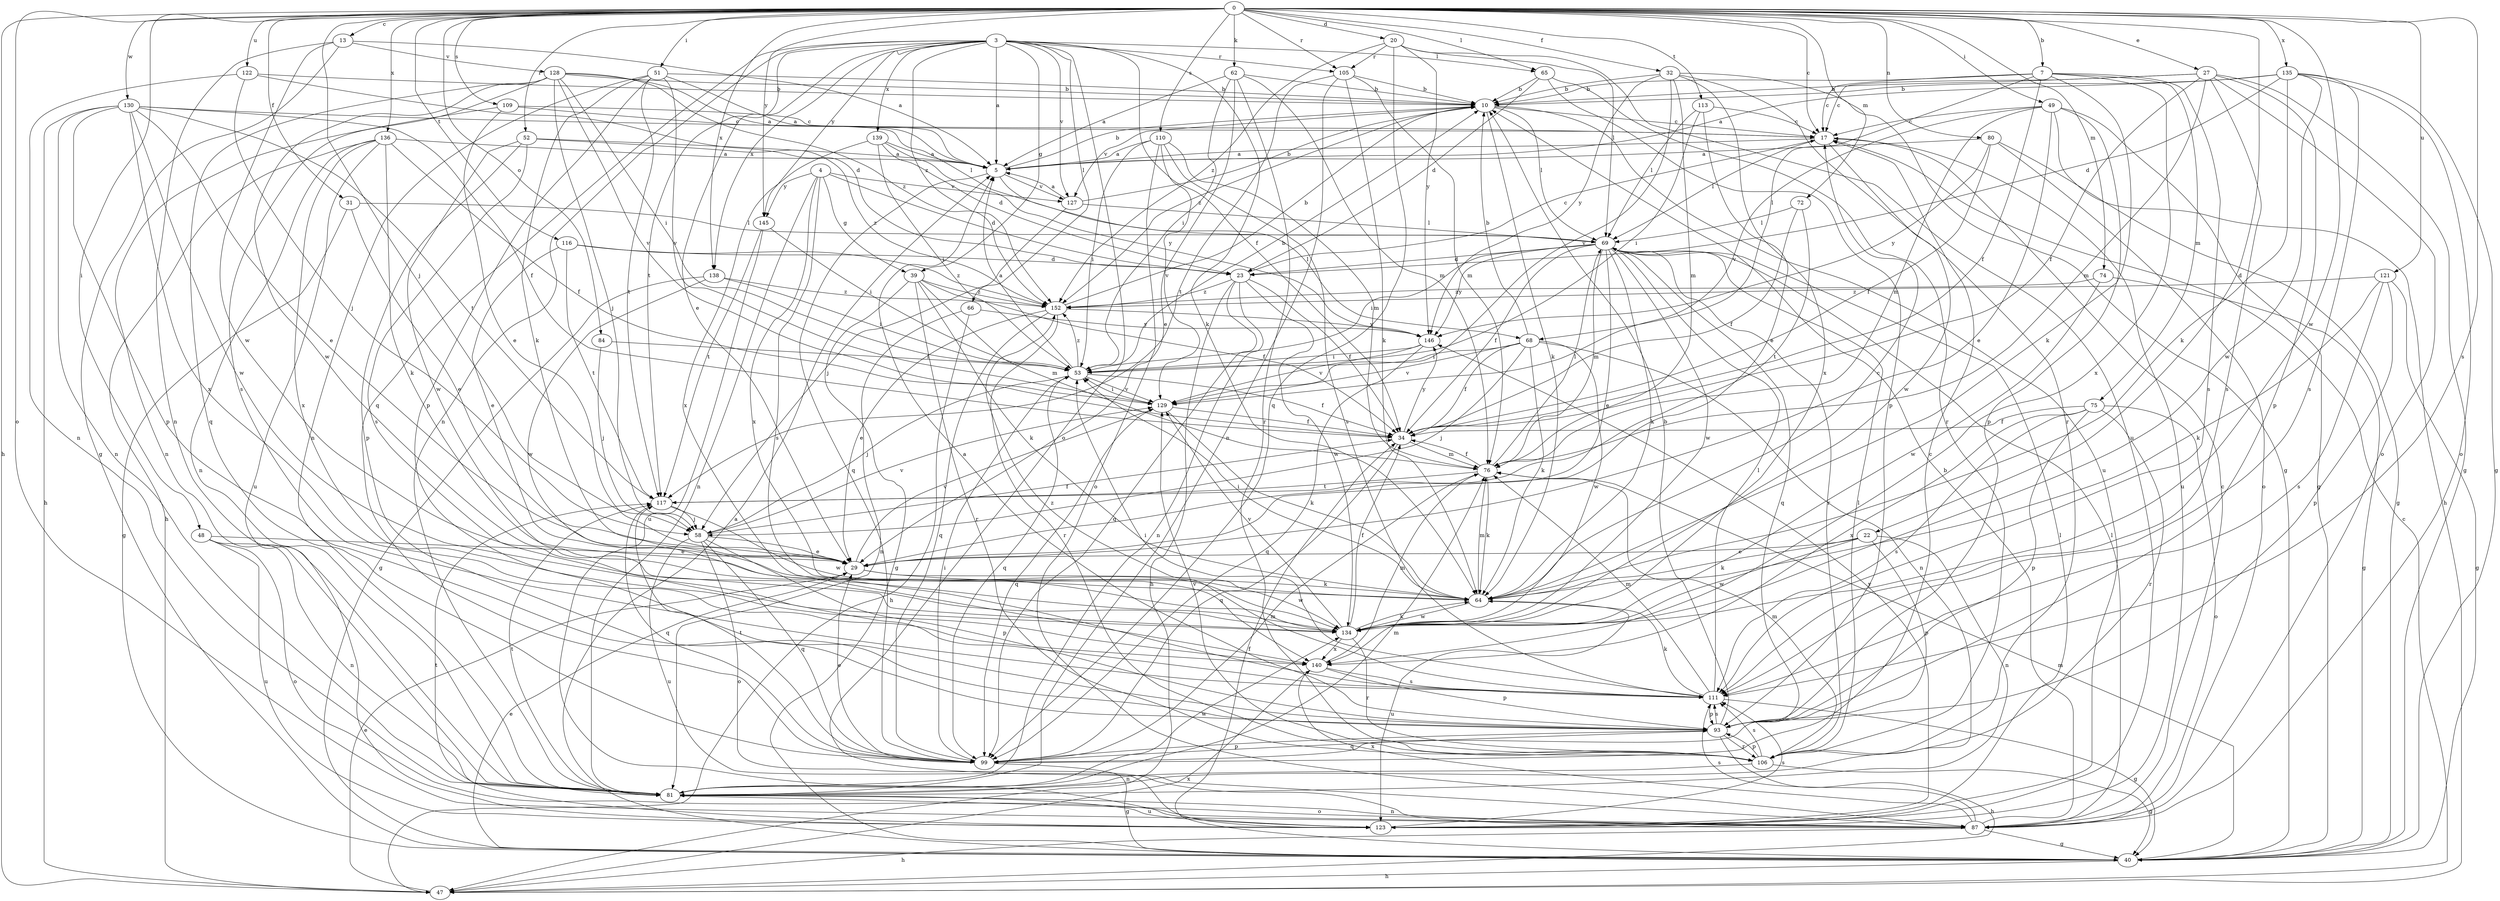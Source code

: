 strict digraph  {
0;
3;
4;
5;
7;
10;
13;
17;
20;
22;
23;
27;
29;
31;
32;
34;
39;
40;
47;
48;
49;
51;
52;
53;
58;
62;
64;
65;
66;
68;
69;
72;
74;
75;
76;
80;
81;
84;
87;
93;
99;
105;
106;
109;
110;
111;
113;
116;
117;
121;
122;
123;
127;
128;
129;
130;
134;
135;
136;
138;
139;
140;
145;
146;
152;
0 -> 7  [label=b];
0 -> 13  [label=c];
0 -> 17  [label=c];
0 -> 20  [label=d];
0 -> 22  [label=d];
0 -> 27  [label=e];
0 -> 31  [label=f];
0 -> 32  [label=f];
0 -> 47  [label=h];
0 -> 48  [label=i];
0 -> 49  [label=i];
0 -> 51  [label=i];
0 -> 52  [label=i];
0 -> 58  [label=j];
0 -> 62  [label=k];
0 -> 65  [label=l];
0 -> 72  [label=m];
0 -> 74  [label=m];
0 -> 80  [label=n];
0 -> 84  [label=o];
0 -> 87  [label=o];
0 -> 105  [label=r];
0 -> 109  [label=s];
0 -> 110  [label=s];
0 -> 111  [label=s];
0 -> 113  [label=t];
0 -> 116  [label=t];
0 -> 121  [label=u];
0 -> 122  [label=u];
0 -> 130  [label=w];
0 -> 134  [label=w];
0 -> 135  [label=x];
0 -> 136  [label=x];
0 -> 138  [label=x];
0 -> 145  [label=y];
3 -> 5  [label=a];
3 -> 29  [label=e];
3 -> 34  [label=f];
3 -> 39  [label=g];
3 -> 64  [label=k];
3 -> 65  [label=l];
3 -> 66  [label=l];
3 -> 81  [label=n];
3 -> 87  [label=o];
3 -> 99  [label=q];
3 -> 105  [label=r];
3 -> 117  [label=t];
3 -> 127  [label=v];
3 -> 138  [label=x];
3 -> 139  [label=x];
3 -> 145  [label=y];
3 -> 152  [label=z];
4 -> 23  [label=d];
4 -> 39  [label=g];
4 -> 81  [label=n];
4 -> 111  [label=s];
4 -> 127  [label=v];
4 -> 140  [label=x];
4 -> 145  [label=y];
5 -> 10  [label=b];
5 -> 68  [label=l];
5 -> 99  [label=q];
5 -> 127  [label=v];
7 -> 10  [label=b];
7 -> 17  [label=c];
7 -> 34  [label=f];
7 -> 64  [label=k];
7 -> 68  [label=l];
7 -> 75  [label=m];
7 -> 111  [label=s];
7 -> 140  [label=x];
10 -> 17  [label=c];
10 -> 64  [label=k];
10 -> 69  [label=l];
10 -> 123  [label=u];
10 -> 127  [label=v];
10 -> 152  [label=z];
13 -> 5  [label=a];
13 -> 40  [label=g];
13 -> 81  [label=n];
13 -> 128  [label=v];
13 -> 134  [label=w];
17 -> 5  [label=a];
17 -> 69  [label=l];
17 -> 123  [label=u];
17 -> 134  [label=w];
20 -> 69  [label=l];
20 -> 99  [label=q];
20 -> 105  [label=r];
20 -> 123  [label=u];
20 -> 146  [label=y];
20 -> 152  [label=z];
22 -> 29  [label=e];
22 -> 64  [label=k];
22 -> 81  [label=n];
22 -> 93  [label=p];
22 -> 134  [label=w];
23 -> 17  [label=c];
23 -> 34  [label=f];
23 -> 47  [label=h];
23 -> 81  [label=n];
23 -> 99  [label=q];
23 -> 134  [label=w];
23 -> 152  [label=z];
27 -> 10  [label=b];
27 -> 17  [label=c];
27 -> 34  [label=f];
27 -> 40  [label=g];
27 -> 76  [label=m];
27 -> 87  [label=o];
27 -> 93  [label=p];
27 -> 111  [label=s];
29 -> 64  [label=k];
29 -> 129  [label=v];
29 -> 134  [label=w];
31 -> 29  [label=e];
31 -> 40  [label=g];
31 -> 69  [label=l];
32 -> 10  [label=b];
32 -> 40  [label=g];
32 -> 76  [label=m];
32 -> 106  [label=r];
32 -> 129  [label=v];
32 -> 140  [label=x];
32 -> 146  [label=y];
34 -> 76  [label=m];
34 -> 99  [label=q];
34 -> 146  [label=y];
39 -> 34  [label=f];
39 -> 40  [label=g];
39 -> 64  [label=k];
39 -> 76  [label=m];
39 -> 106  [label=r];
39 -> 152  [label=z];
40 -> 5  [label=a];
40 -> 29  [label=e];
40 -> 34  [label=f];
40 -> 47  [label=h];
40 -> 76  [label=m];
47 -> 17  [label=c];
47 -> 29  [label=e];
47 -> 140  [label=x];
48 -> 29  [label=e];
48 -> 81  [label=n];
48 -> 87  [label=o];
48 -> 123  [label=u];
49 -> 17  [label=c];
49 -> 29  [label=e];
49 -> 40  [label=g];
49 -> 47  [label=h];
49 -> 76  [label=m];
49 -> 93  [label=p];
49 -> 129  [label=v];
51 -> 5  [label=a];
51 -> 10  [label=b];
51 -> 64  [label=k];
51 -> 81  [label=n];
51 -> 93  [label=p];
51 -> 117  [label=t];
51 -> 129  [label=v];
52 -> 5  [label=a];
52 -> 93  [label=p];
52 -> 111  [label=s];
52 -> 134  [label=w];
52 -> 152  [label=z];
53 -> 5  [label=a];
53 -> 10  [label=b];
53 -> 34  [label=f];
53 -> 58  [label=j];
53 -> 99  [label=q];
53 -> 129  [label=v];
53 -> 152  [label=z];
58 -> 29  [label=e];
58 -> 34  [label=f];
58 -> 87  [label=o];
58 -> 93  [label=p];
58 -> 99  [label=q];
58 -> 123  [label=u];
58 -> 129  [label=v];
62 -> 5  [label=a];
62 -> 10  [label=b];
62 -> 29  [label=e];
62 -> 53  [label=i];
62 -> 76  [label=m];
62 -> 106  [label=r];
64 -> 17  [label=c];
64 -> 53  [label=i];
64 -> 76  [label=m];
64 -> 123  [label=u];
64 -> 134  [label=w];
65 -> 10  [label=b];
65 -> 23  [label=d];
65 -> 93  [label=p];
65 -> 106  [label=r];
66 -> 47  [label=h];
66 -> 81  [label=n];
66 -> 146  [label=y];
68 -> 10  [label=b];
68 -> 34  [label=f];
68 -> 53  [label=i];
68 -> 58  [label=j];
68 -> 64  [label=k];
68 -> 81  [label=n];
68 -> 129  [label=v];
68 -> 134  [label=w];
69 -> 23  [label=d];
69 -> 29  [label=e];
69 -> 34  [label=f];
69 -> 53  [label=i];
69 -> 64  [label=k];
69 -> 76  [label=m];
69 -> 99  [label=q];
69 -> 106  [label=r];
69 -> 134  [label=w];
69 -> 146  [label=y];
72 -> 34  [label=f];
72 -> 69  [label=l];
72 -> 117  [label=t];
74 -> 40  [label=g];
74 -> 134  [label=w];
74 -> 152  [label=z];
75 -> 34  [label=f];
75 -> 87  [label=o];
75 -> 93  [label=p];
75 -> 106  [label=r];
75 -> 111  [label=s];
75 -> 140  [label=x];
76 -> 34  [label=f];
76 -> 64  [label=k];
76 -> 69  [label=l];
76 -> 117  [label=t];
80 -> 5  [label=a];
80 -> 34  [label=f];
80 -> 40  [label=g];
80 -> 87  [label=o];
80 -> 146  [label=y];
81 -> 76  [label=m];
81 -> 87  [label=o];
81 -> 117  [label=t];
81 -> 123  [label=u];
81 -> 134  [label=w];
84 -> 53  [label=i];
84 -> 58  [label=j];
87 -> 10  [label=b];
87 -> 17  [label=c];
87 -> 40  [label=g];
87 -> 47  [label=h];
87 -> 69  [label=l];
87 -> 81  [label=n];
87 -> 111  [label=s];
87 -> 140  [label=x];
93 -> 5  [label=a];
93 -> 10  [label=b];
93 -> 47  [label=h];
93 -> 99  [label=q];
93 -> 106  [label=r];
93 -> 111  [label=s];
99 -> 17  [label=c];
99 -> 29  [label=e];
99 -> 40  [label=g];
99 -> 53  [label=i];
99 -> 76  [label=m];
99 -> 93  [label=p];
99 -> 117  [label=t];
105 -> 10  [label=b];
105 -> 64  [label=k];
105 -> 76  [label=m];
105 -> 81  [label=n];
105 -> 117  [label=t];
106 -> 40  [label=g];
106 -> 69  [label=l];
106 -> 76  [label=m];
106 -> 81  [label=n];
106 -> 93  [label=p];
106 -> 111  [label=s];
106 -> 129  [label=v];
109 -> 17  [label=c];
109 -> 29  [label=e];
109 -> 69  [label=l];
109 -> 81  [label=n];
110 -> 5  [label=a];
110 -> 53  [label=i];
110 -> 76  [label=m];
110 -> 87  [label=o];
110 -> 111  [label=s];
110 -> 129  [label=v];
111 -> 40  [label=g];
111 -> 53  [label=i];
111 -> 64  [label=k];
111 -> 69  [label=l];
111 -> 76  [label=m];
111 -> 93  [label=p];
111 -> 152  [label=z];
113 -> 17  [label=c];
113 -> 29  [label=e];
113 -> 53  [label=i];
113 -> 69  [label=l];
116 -> 23  [label=d];
116 -> 29  [label=e];
116 -> 117  [label=t];
116 -> 152  [label=z];
117 -> 58  [label=j];
117 -> 99  [label=q];
117 -> 134  [label=w];
121 -> 40  [label=g];
121 -> 64  [label=k];
121 -> 93  [label=p];
121 -> 111  [label=s];
121 -> 152  [label=z];
122 -> 10  [label=b];
122 -> 23  [label=d];
122 -> 58  [label=j];
122 -> 81  [label=n];
123 -> 69  [label=l];
123 -> 111  [label=s];
123 -> 117  [label=t];
123 -> 146  [label=y];
127 -> 5  [label=a];
127 -> 10  [label=b];
127 -> 58  [label=j];
127 -> 69  [label=l];
128 -> 5  [label=a];
128 -> 10  [label=b];
128 -> 53  [label=i];
128 -> 58  [label=j];
128 -> 99  [label=q];
128 -> 111  [label=s];
128 -> 129  [label=v];
128 -> 134  [label=w];
128 -> 152  [label=z];
129 -> 34  [label=f];
129 -> 53  [label=i];
129 -> 64  [label=k];
129 -> 99  [label=q];
130 -> 17  [label=c];
130 -> 29  [label=e];
130 -> 34  [label=f];
130 -> 47  [label=h];
130 -> 81  [label=n];
130 -> 93  [label=p];
130 -> 117  [label=t];
130 -> 134  [label=w];
130 -> 140  [label=x];
134 -> 34  [label=f];
134 -> 64  [label=k];
134 -> 106  [label=r];
134 -> 129  [label=v];
134 -> 140  [label=x];
135 -> 5  [label=a];
135 -> 10  [label=b];
135 -> 23  [label=d];
135 -> 40  [label=g];
135 -> 64  [label=k];
135 -> 87  [label=o];
135 -> 111  [label=s];
135 -> 134  [label=w];
136 -> 5  [label=a];
136 -> 34  [label=f];
136 -> 47  [label=h];
136 -> 64  [label=k];
136 -> 81  [label=n];
136 -> 123  [label=u];
136 -> 140  [label=x];
138 -> 40  [label=g];
138 -> 53  [label=i];
138 -> 134  [label=w];
138 -> 152  [label=z];
139 -> 5  [label=a];
139 -> 23  [label=d];
139 -> 53  [label=i];
139 -> 140  [label=x];
139 -> 146  [label=y];
140 -> 76  [label=m];
140 -> 93  [label=p];
140 -> 111  [label=s];
145 -> 53  [label=i];
145 -> 117  [label=t];
145 -> 123  [label=u];
146 -> 53  [label=i];
146 -> 99  [label=q];
146 -> 129  [label=v];
152 -> 10  [label=b];
152 -> 29  [label=e];
152 -> 99  [label=q];
152 -> 106  [label=r];
152 -> 146  [label=y];
}
